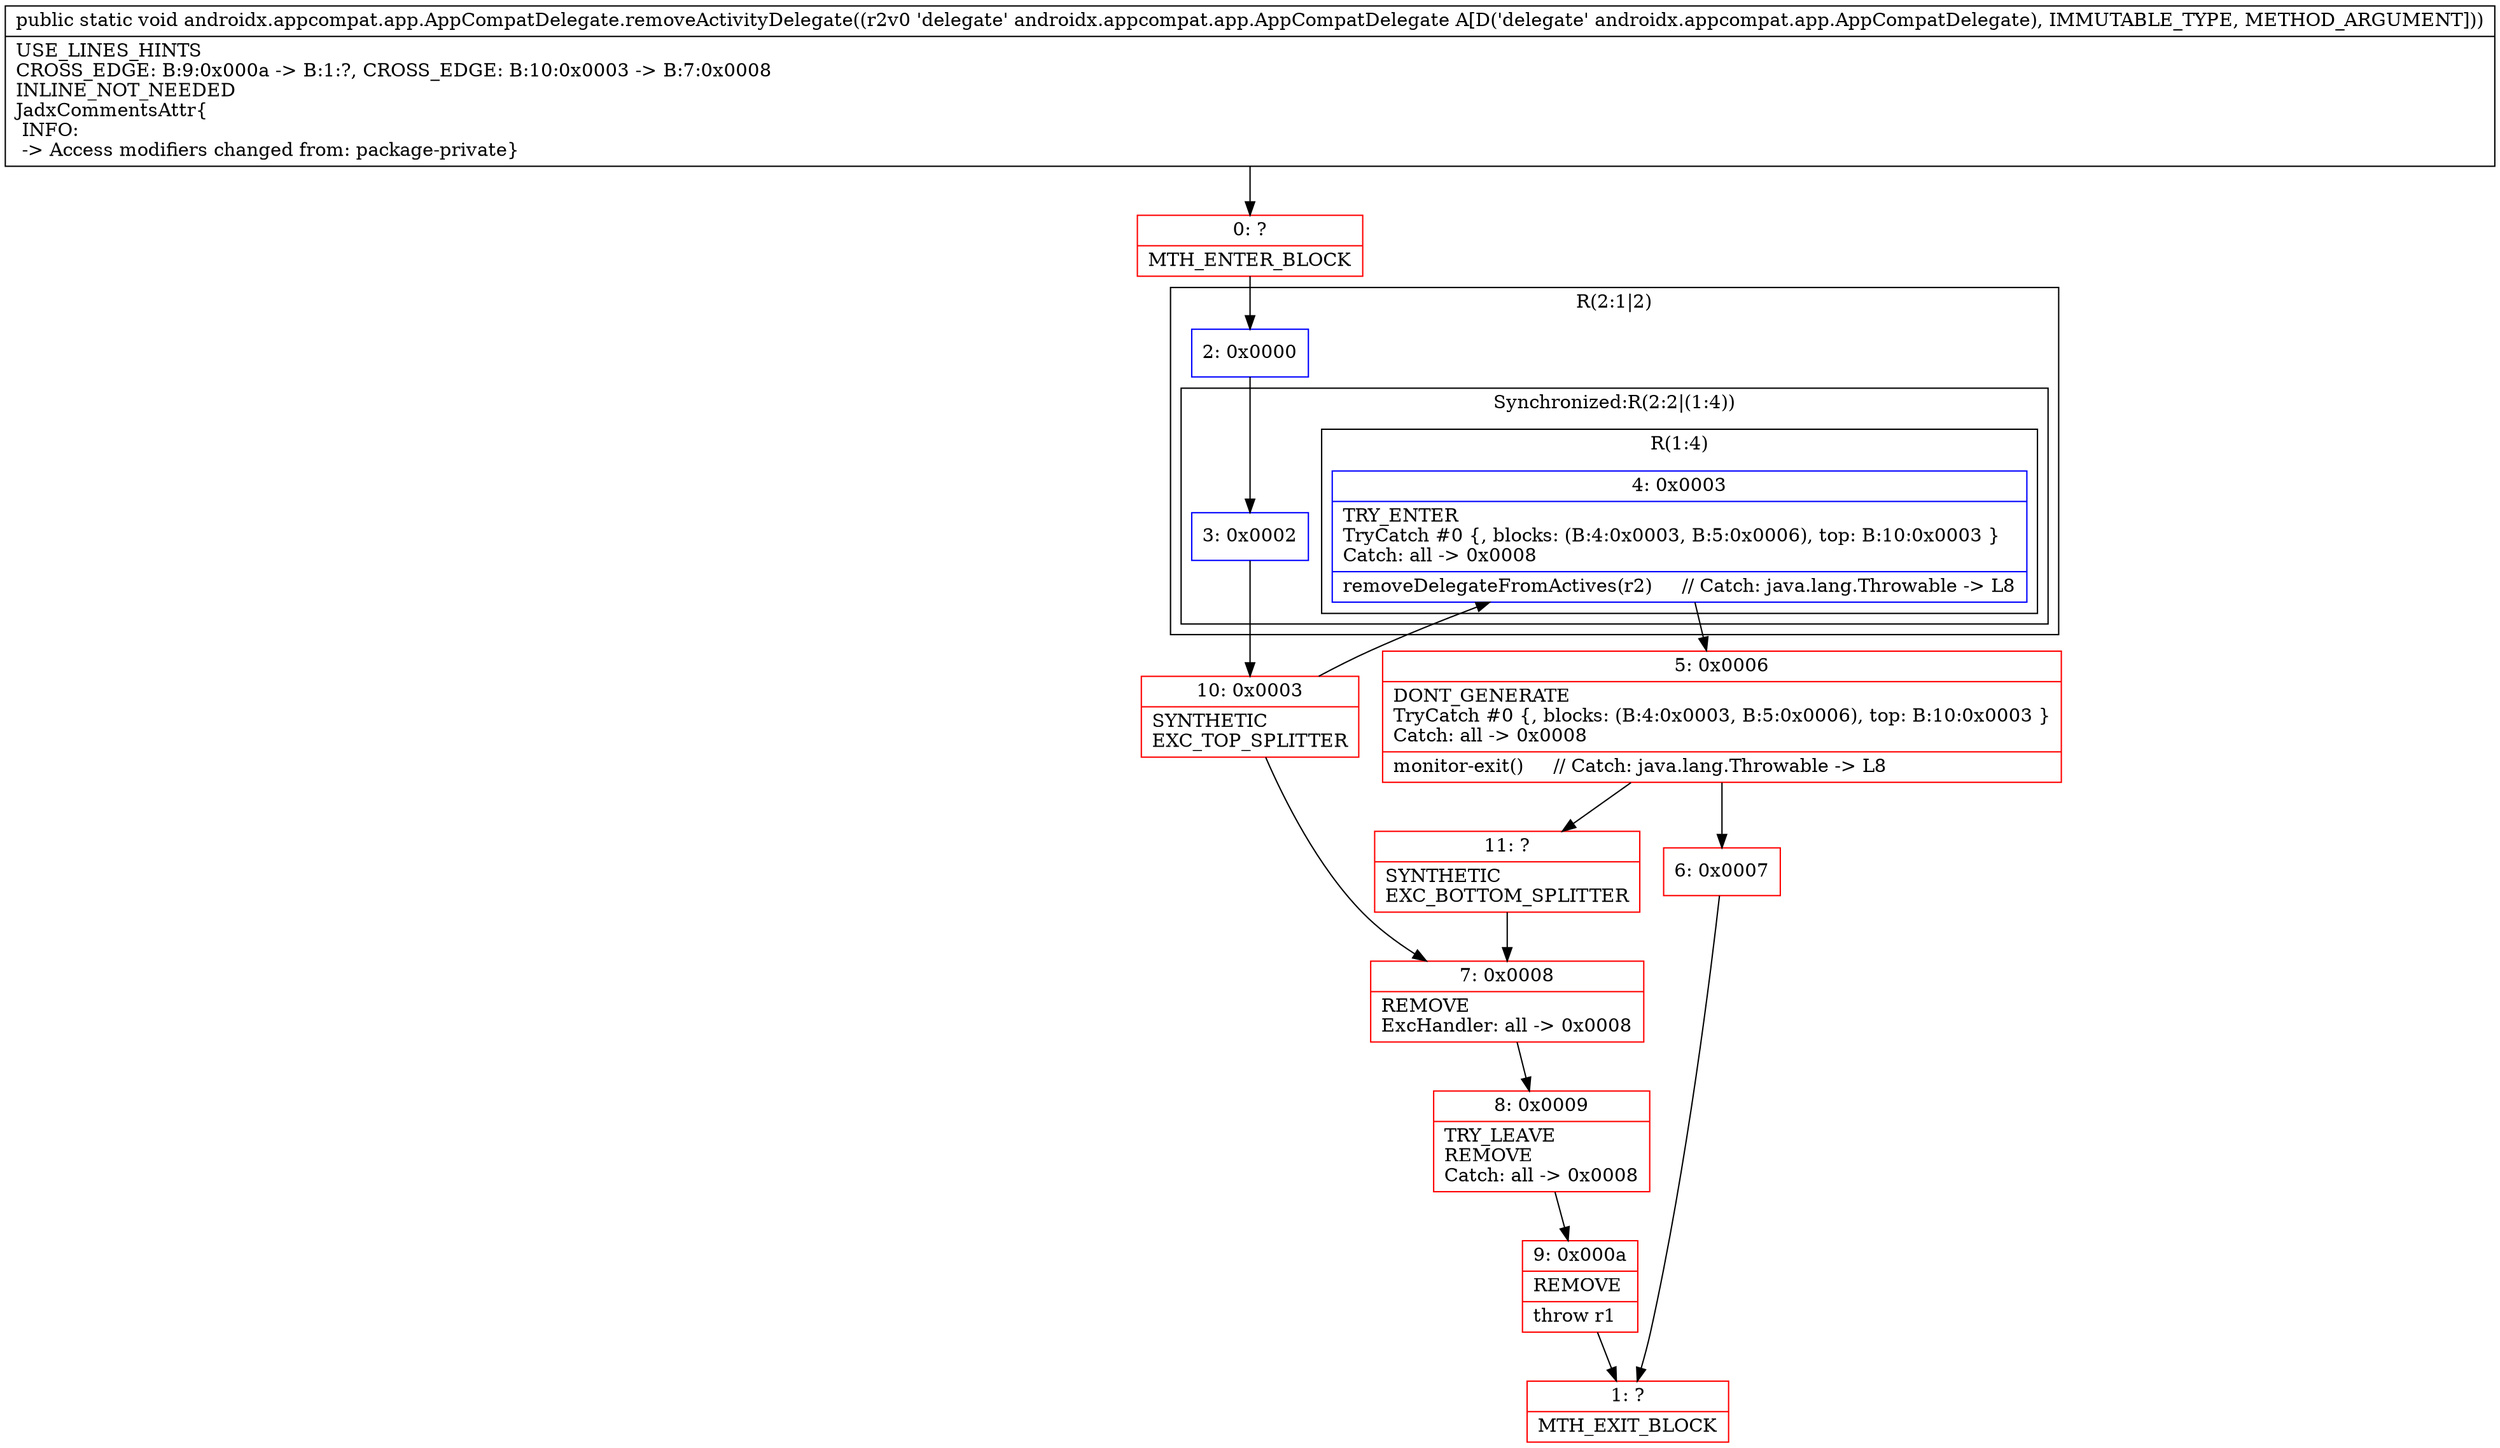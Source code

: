 digraph "CFG forandroidx.appcompat.app.AppCompatDelegate.removeActivityDelegate(Landroidx\/appcompat\/app\/AppCompatDelegate;)V" {
subgraph cluster_Region_356567332 {
label = "R(2:1|2)";
node [shape=record,color=blue];
Node_2 [shape=record,label="{2\:\ 0x0000}"];
subgraph cluster_SynchronizedRegion_1504119242 {
label = "Synchronized:R(2:2|(1:4))";
node [shape=record,color=blue];
Node_3 [shape=record,label="{3\:\ 0x0002}"];
subgraph cluster_Region_1338621430 {
label = "R(1:4)";
node [shape=record,color=blue];
Node_4 [shape=record,label="{4\:\ 0x0003|TRY_ENTER\lTryCatch #0 \{, blocks: (B:4:0x0003, B:5:0x0006), top: B:10:0x0003 \}\lCatch: all \-\> 0x0008\l|removeDelegateFromActives(r2)     \/\/ Catch: java.lang.Throwable \-\> L8\l}"];
}
}
}
Node_0 [shape=record,color=red,label="{0\:\ ?|MTH_ENTER_BLOCK\l}"];
Node_10 [shape=record,color=red,label="{10\:\ 0x0003|SYNTHETIC\lEXC_TOP_SPLITTER\l}"];
Node_5 [shape=record,color=red,label="{5\:\ 0x0006|DONT_GENERATE\lTryCatch #0 \{, blocks: (B:4:0x0003, B:5:0x0006), top: B:10:0x0003 \}\lCatch: all \-\> 0x0008\l|monitor\-exit()     \/\/ Catch: java.lang.Throwable \-\> L8\l}"];
Node_6 [shape=record,color=red,label="{6\:\ 0x0007}"];
Node_1 [shape=record,color=red,label="{1\:\ ?|MTH_EXIT_BLOCK\l}"];
Node_11 [shape=record,color=red,label="{11\:\ ?|SYNTHETIC\lEXC_BOTTOM_SPLITTER\l}"];
Node_7 [shape=record,color=red,label="{7\:\ 0x0008|REMOVE\lExcHandler: all \-\> 0x0008\l}"];
Node_8 [shape=record,color=red,label="{8\:\ 0x0009|TRY_LEAVE\lREMOVE\lCatch: all \-\> 0x0008\l}"];
Node_9 [shape=record,color=red,label="{9\:\ 0x000a|REMOVE\l|throw r1\l}"];
MethodNode[shape=record,label="{public static void androidx.appcompat.app.AppCompatDelegate.removeActivityDelegate((r2v0 'delegate' androidx.appcompat.app.AppCompatDelegate A[D('delegate' androidx.appcompat.app.AppCompatDelegate), IMMUTABLE_TYPE, METHOD_ARGUMENT]))  | USE_LINES_HINTS\lCROSS_EDGE: B:9:0x000a \-\> B:1:?, CROSS_EDGE: B:10:0x0003 \-\> B:7:0x0008\lINLINE_NOT_NEEDED\lJadxCommentsAttr\{\l INFO: \l \-\> Access modifiers changed from: package\-private\}\l}"];
MethodNode -> Node_0;Node_2 -> Node_3;
Node_3 -> Node_10;
Node_4 -> Node_5;
Node_0 -> Node_2;
Node_10 -> Node_4;
Node_10 -> Node_7;
Node_5 -> Node_6;
Node_5 -> Node_11;
Node_6 -> Node_1;
Node_11 -> Node_7;
Node_7 -> Node_8;
Node_8 -> Node_9;
Node_9 -> Node_1;
}

